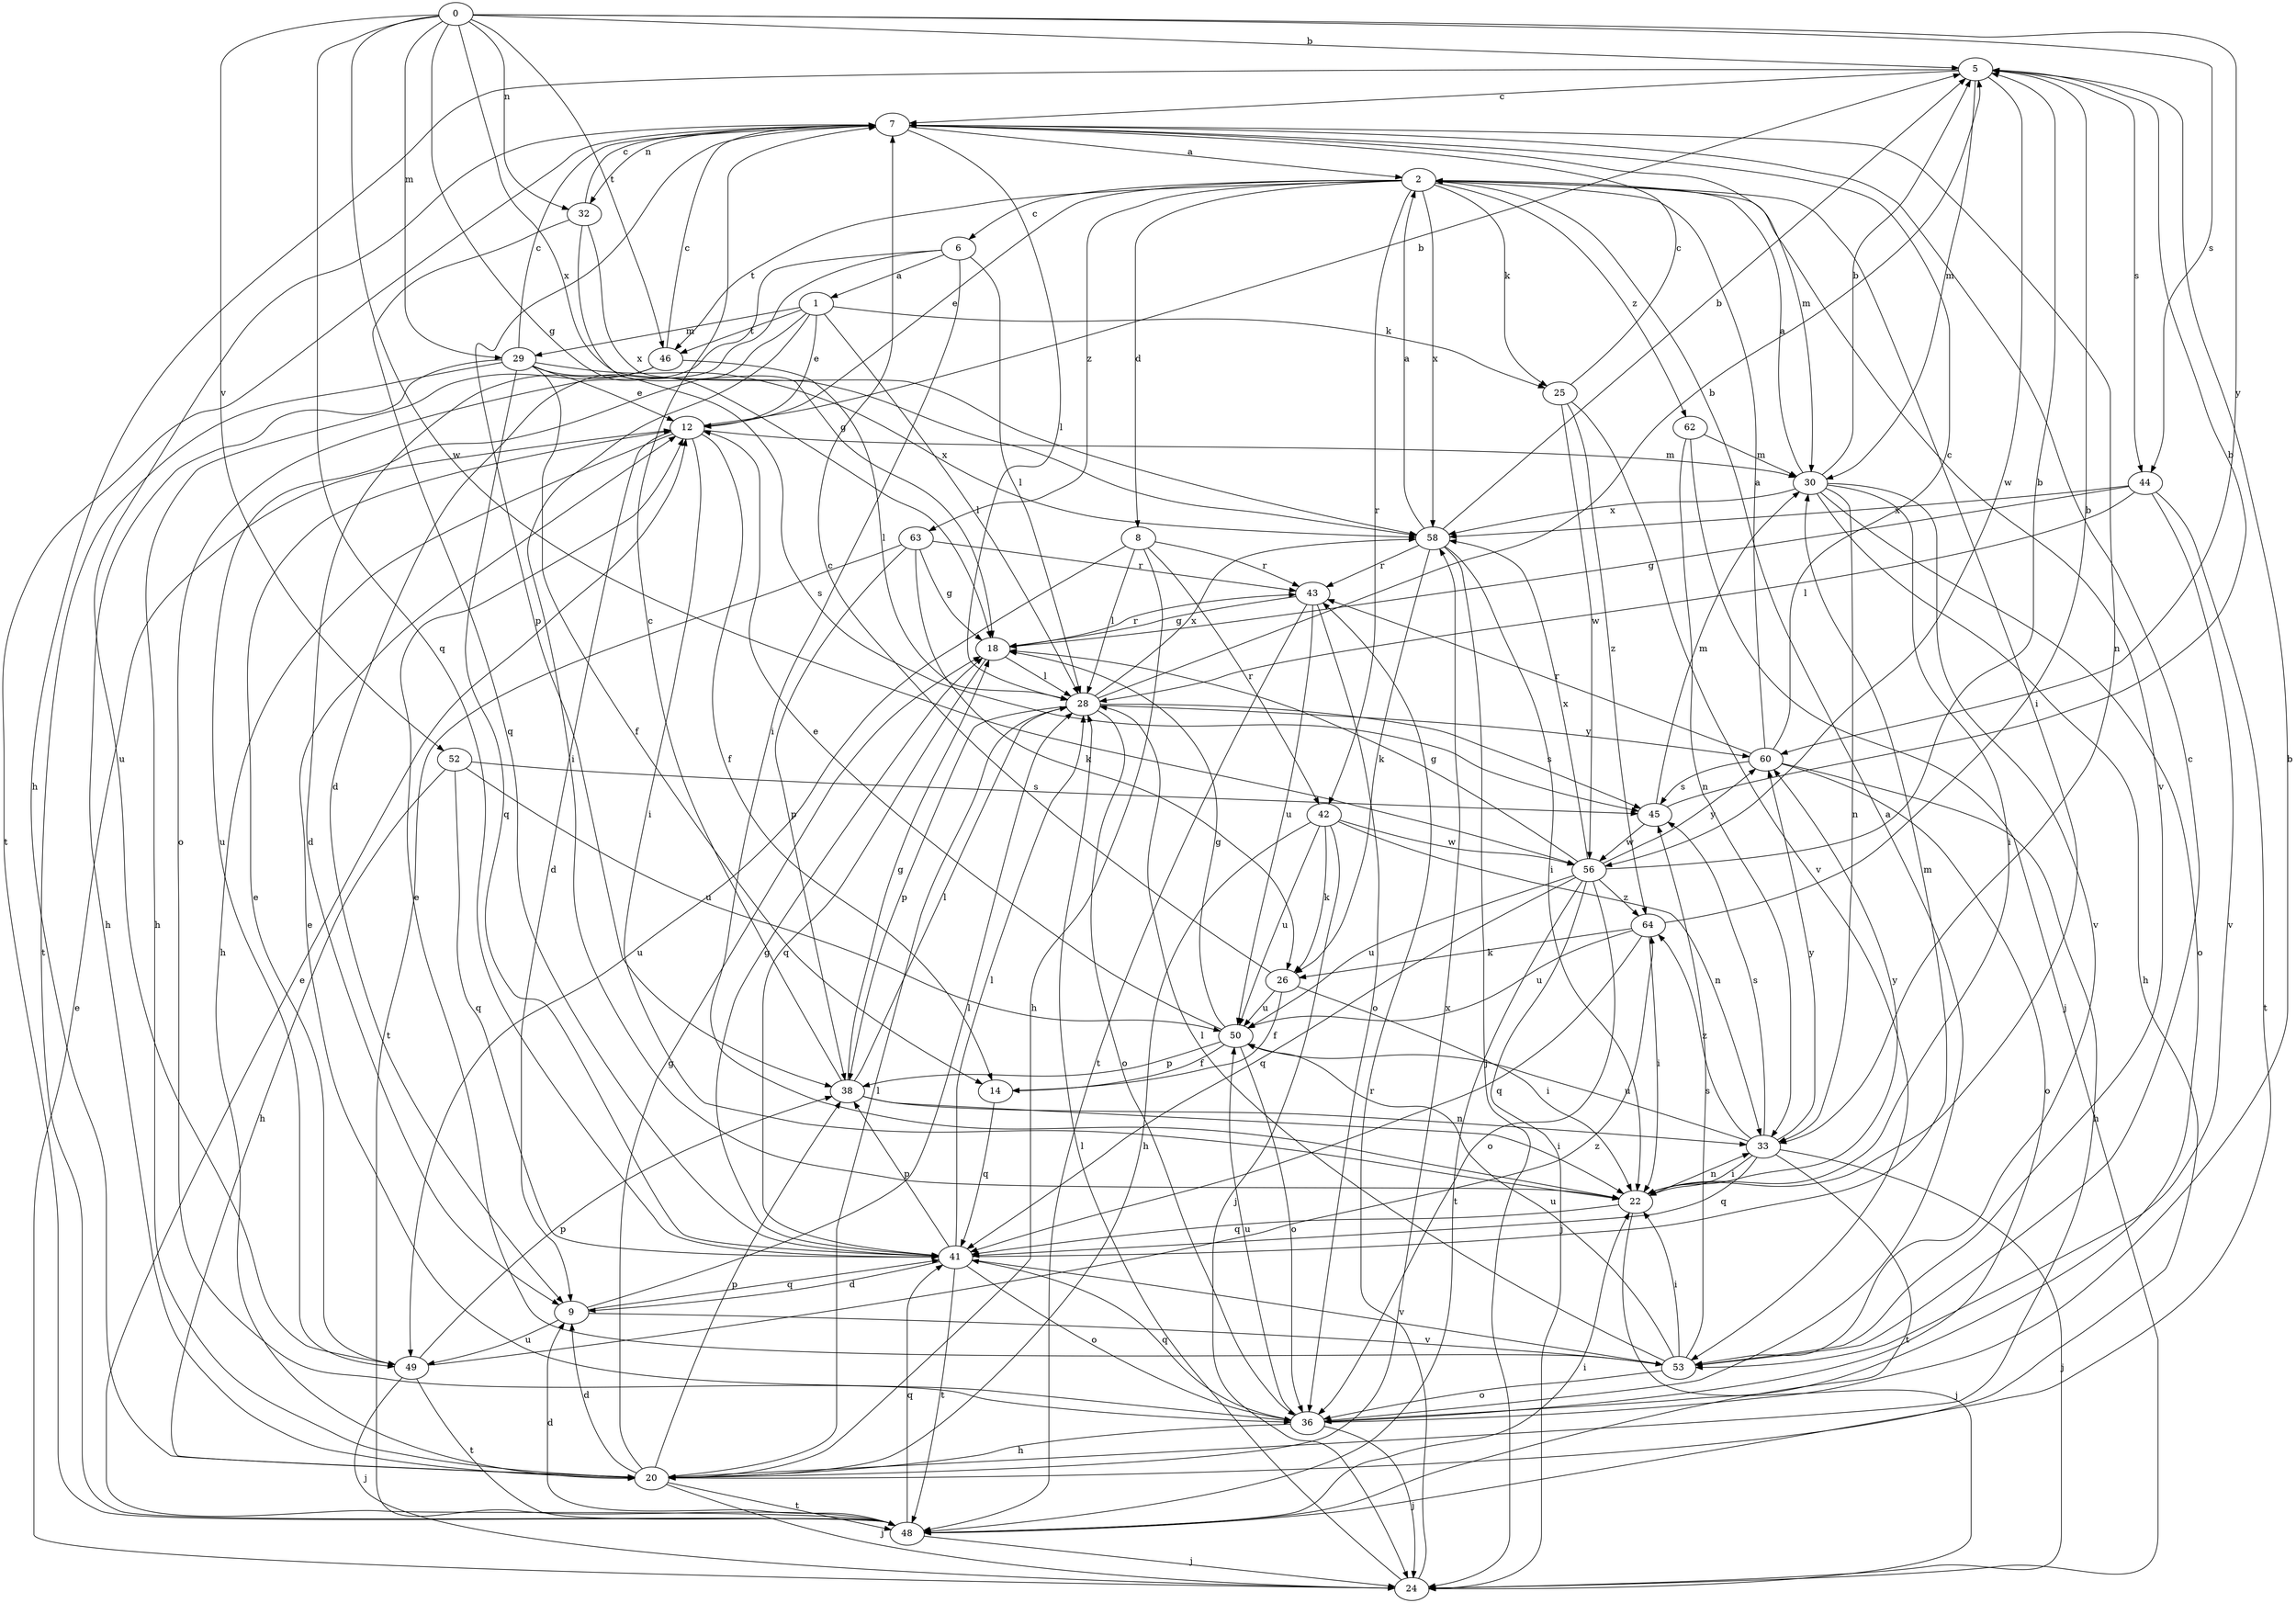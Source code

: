 strict digraph  {
0;
1;
2;
5;
6;
7;
8;
9;
12;
14;
18;
20;
22;
24;
25;
26;
28;
29;
30;
32;
33;
36;
38;
41;
42;
43;
44;
45;
46;
48;
49;
50;
52;
53;
56;
58;
60;
62;
63;
64;
0 -> 5  [label=b];
0 -> 18  [label=g];
0 -> 29  [label=m];
0 -> 32  [label=n];
0 -> 41  [label=q];
0 -> 44  [label=s];
0 -> 46  [label=t];
0 -> 52  [label=v];
0 -> 56  [label=w];
0 -> 58  [label=x];
0 -> 60  [label=y];
1 -> 12  [label=e];
1 -> 22  [label=i];
1 -> 25  [label=k];
1 -> 28  [label=l];
1 -> 29  [label=m];
1 -> 46  [label=t];
1 -> 49  [label=u];
2 -> 6  [label=c];
2 -> 8  [label=d];
2 -> 12  [label=e];
2 -> 22  [label=i];
2 -> 25  [label=k];
2 -> 42  [label=r];
2 -> 46  [label=t];
2 -> 53  [label=v];
2 -> 58  [label=x];
2 -> 62  [label=z];
2 -> 63  [label=z];
5 -> 7  [label=c];
5 -> 20  [label=h];
5 -> 30  [label=m];
5 -> 44  [label=s];
5 -> 56  [label=w];
6 -> 1  [label=a];
6 -> 9  [label=d];
6 -> 22  [label=i];
6 -> 28  [label=l];
6 -> 36  [label=o];
7 -> 2  [label=a];
7 -> 28  [label=l];
7 -> 30  [label=m];
7 -> 32  [label=n];
7 -> 33  [label=n];
7 -> 38  [label=p];
7 -> 48  [label=t];
7 -> 49  [label=u];
8 -> 20  [label=h];
8 -> 28  [label=l];
8 -> 42  [label=r];
8 -> 43  [label=r];
8 -> 49  [label=u];
9 -> 28  [label=l];
9 -> 41  [label=q];
9 -> 49  [label=u];
9 -> 53  [label=v];
12 -> 5  [label=b];
12 -> 9  [label=d];
12 -> 14  [label=f];
12 -> 20  [label=h];
12 -> 22  [label=i];
12 -> 30  [label=m];
14 -> 41  [label=q];
18 -> 28  [label=l];
18 -> 41  [label=q];
18 -> 43  [label=r];
20 -> 9  [label=d];
20 -> 18  [label=g];
20 -> 24  [label=j];
20 -> 28  [label=l];
20 -> 38  [label=p];
20 -> 48  [label=t];
20 -> 58  [label=x];
22 -> 24  [label=j];
22 -> 33  [label=n];
22 -> 41  [label=q];
22 -> 60  [label=y];
24 -> 12  [label=e];
24 -> 28  [label=l];
24 -> 43  [label=r];
25 -> 7  [label=c];
25 -> 53  [label=v];
25 -> 56  [label=w];
25 -> 64  [label=z];
26 -> 7  [label=c];
26 -> 14  [label=f];
26 -> 22  [label=i];
26 -> 50  [label=u];
28 -> 5  [label=b];
28 -> 36  [label=o];
28 -> 38  [label=p];
28 -> 45  [label=s];
28 -> 58  [label=x];
28 -> 60  [label=y];
29 -> 7  [label=c];
29 -> 12  [label=e];
29 -> 14  [label=f];
29 -> 20  [label=h];
29 -> 41  [label=q];
29 -> 45  [label=s];
29 -> 48  [label=t];
29 -> 58  [label=x];
30 -> 2  [label=a];
30 -> 5  [label=b];
30 -> 20  [label=h];
30 -> 22  [label=i];
30 -> 33  [label=n];
30 -> 36  [label=o];
30 -> 53  [label=v];
30 -> 58  [label=x];
32 -> 7  [label=c];
32 -> 18  [label=g];
32 -> 41  [label=q];
32 -> 58  [label=x];
33 -> 22  [label=i];
33 -> 24  [label=j];
33 -> 41  [label=q];
33 -> 45  [label=s];
33 -> 48  [label=t];
33 -> 50  [label=u];
33 -> 60  [label=y];
33 -> 64  [label=z];
36 -> 2  [label=a];
36 -> 5  [label=b];
36 -> 12  [label=e];
36 -> 20  [label=h];
36 -> 24  [label=j];
36 -> 41  [label=q];
36 -> 50  [label=u];
38 -> 7  [label=c];
38 -> 18  [label=g];
38 -> 22  [label=i];
38 -> 28  [label=l];
38 -> 33  [label=n];
41 -> 9  [label=d];
41 -> 18  [label=g];
41 -> 28  [label=l];
41 -> 30  [label=m];
41 -> 36  [label=o];
41 -> 38  [label=p];
41 -> 48  [label=t];
41 -> 53  [label=v];
42 -> 20  [label=h];
42 -> 24  [label=j];
42 -> 26  [label=k];
42 -> 33  [label=n];
42 -> 50  [label=u];
42 -> 56  [label=w];
43 -> 18  [label=g];
43 -> 36  [label=o];
43 -> 48  [label=t];
43 -> 50  [label=u];
44 -> 18  [label=g];
44 -> 28  [label=l];
44 -> 48  [label=t];
44 -> 53  [label=v];
44 -> 58  [label=x];
45 -> 5  [label=b];
45 -> 30  [label=m];
45 -> 56  [label=w];
46 -> 7  [label=c];
46 -> 9  [label=d];
46 -> 20  [label=h];
46 -> 28  [label=l];
48 -> 9  [label=d];
48 -> 12  [label=e];
48 -> 22  [label=i];
48 -> 24  [label=j];
48 -> 41  [label=q];
49 -> 12  [label=e];
49 -> 24  [label=j];
49 -> 38  [label=p];
49 -> 48  [label=t];
49 -> 64  [label=z];
50 -> 12  [label=e];
50 -> 14  [label=f];
50 -> 18  [label=g];
50 -> 36  [label=o];
50 -> 38  [label=p];
52 -> 20  [label=h];
52 -> 41  [label=q];
52 -> 45  [label=s];
52 -> 50  [label=u];
53 -> 7  [label=c];
53 -> 12  [label=e];
53 -> 22  [label=i];
53 -> 28  [label=l];
53 -> 36  [label=o];
53 -> 45  [label=s];
53 -> 50  [label=u];
56 -> 5  [label=b];
56 -> 18  [label=g];
56 -> 24  [label=j];
56 -> 36  [label=o];
56 -> 41  [label=q];
56 -> 48  [label=t];
56 -> 50  [label=u];
56 -> 58  [label=x];
56 -> 60  [label=y];
56 -> 64  [label=z];
58 -> 2  [label=a];
58 -> 5  [label=b];
58 -> 22  [label=i];
58 -> 24  [label=j];
58 -> 26  [label=k];
58 -> 43  [label=r];
60 -> 2  [label=a];
60 -> 7  [label=c];
60 -> 20  [label=h];
60 -> 36  [label=o];
60 -> 43  [label=r];
60 -> 45  [label=s];
62 -> 24  [label=j];
62 -> 30  [label=m];
62 -> 33  [label=n];
63 -> 18  [label=g];
63 -> 26  [label=k];
63 -> 38  [label=p];
63 -> 43  [label=r];
63 -> 48  [label=t];
64 -> 5  [label=b];
64 -> 22  [label=i];
64 -> 26  [label=k];
64 -> 41  [label=q];
64 -> 50  [label=u];
}
